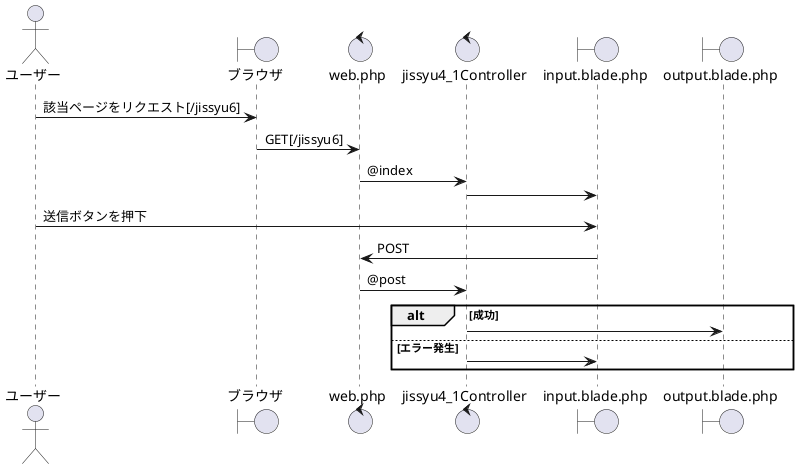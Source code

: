 @startuml jissyu4_1
actor ユーザー
boundary ブラウザ
control web.php
control jissyu4_1Controller
boundary input.blade.php
boundary output.blade.php

ユーザー -> ブラウザ : 該当ページをリクエスト[/jissyu6]
ブラウザ -> web.php : GET[/jissyu6]
web.php -> jissyu4_1Controller : @index
jissyu4_1Controller -> input.blade.php
ユーザー -> input.blade.php : 送信ボタンを押下
input.blade.php -> web.php : POST
web.php -> jissyu4_1Controller : @post

alt 成功
jissyu4_1Controller -> output.blade.php
else エラー発生
jissyu4_1Controller -> input.blade.php
end
@enduml